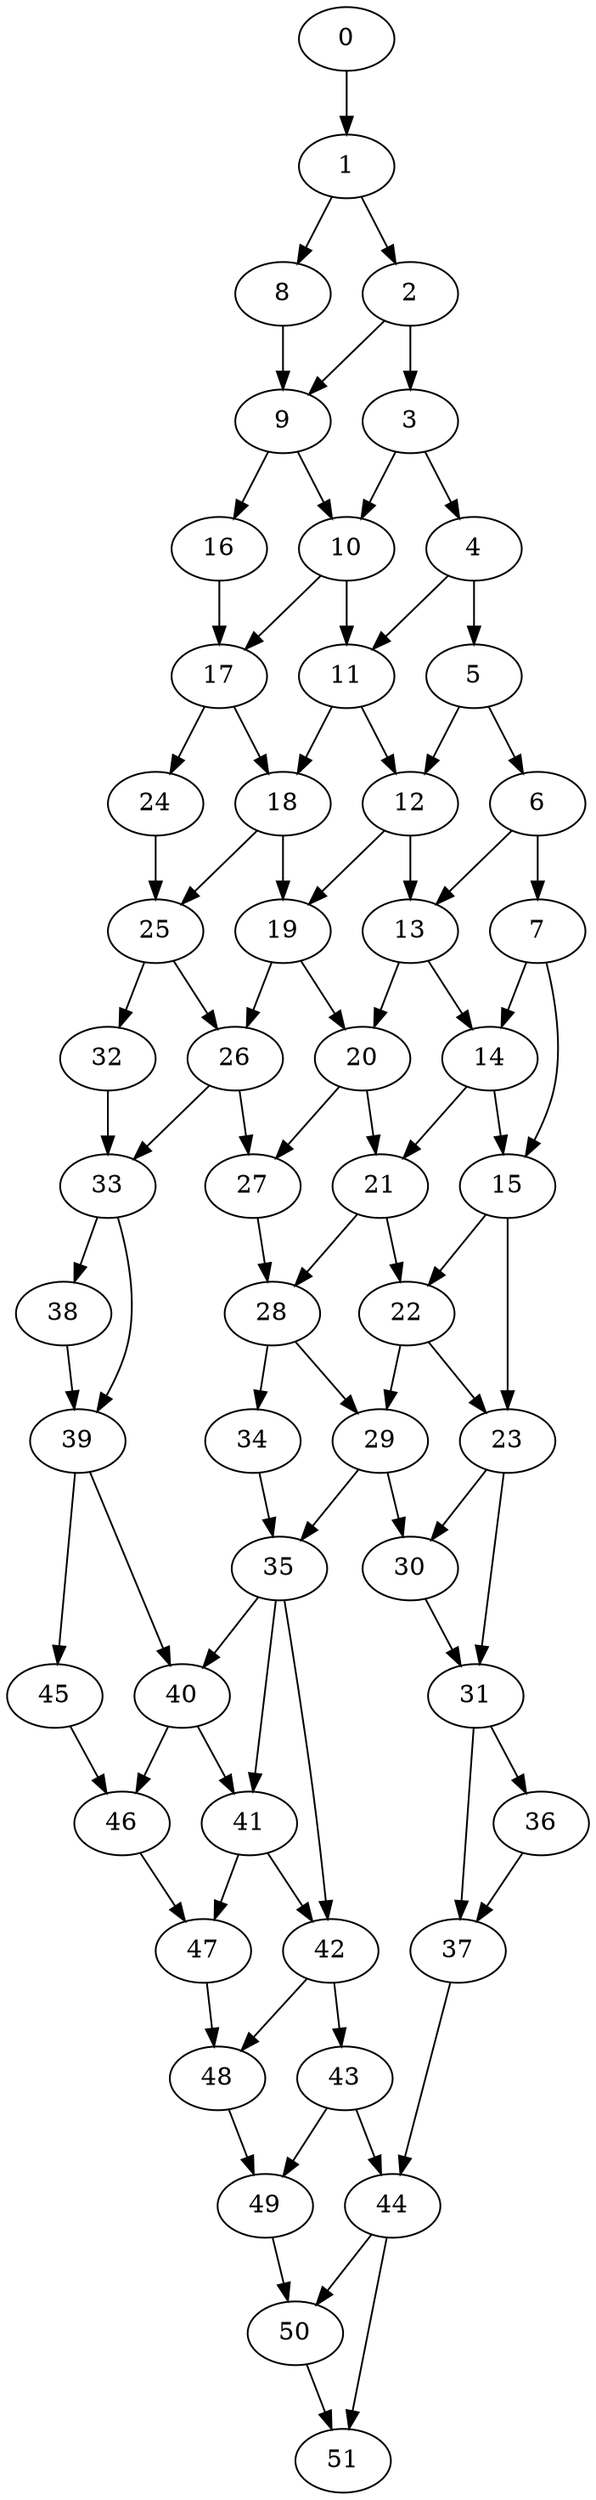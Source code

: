 digraph G {
35 -> 40
0 -> 1 -> 8
1 -> 2 -> 9
2 -> 3 -> 10
3 -> 4 -> 11
4 -> 5 -> 12
5 -> 6 -> 13
6 -> 7 -> 14
7 -> 15
8 -> 9 -> 16
9 -> 10 -> 17
10 -> 11 -> 18
11 -> 12 -> 19
12 -> 13 -> 20
13 -> 14 -> 21
14 -> 15 -> 22
15 -> 23
16 -> 17 -> 24
17 -> 18 -> 25
18 -> 19 -> 26
19 -> 20 -> 27
20 -> 21 -> 28
21 -> 22 -> 29
22 -> 23 -> 30
23 -> 31
24 -> 25 -> 32
25 -> 26 -> 33
26 -> 27
27 -> 28 -> 34
28 -> 29 -> 35
29 -> 30
30 -> 31 -> 36
31 -> 37
32 -> 33 -> 38
33 -> 39
34 -> 35 -> 41
35 -> 42
36 -> 37 -> 44
37
38 -> 39 -> 45
39 -> 40 -> 46
40 -> 41 -> 47
41 -> 42 -> 48
42 -> 43 -> 49
43 -> 44 -> 50
44 -> 51
45 -> 46
46 -> 47
47 -> 48
48 -> 49
49 -> 50
50 -> 51
51}